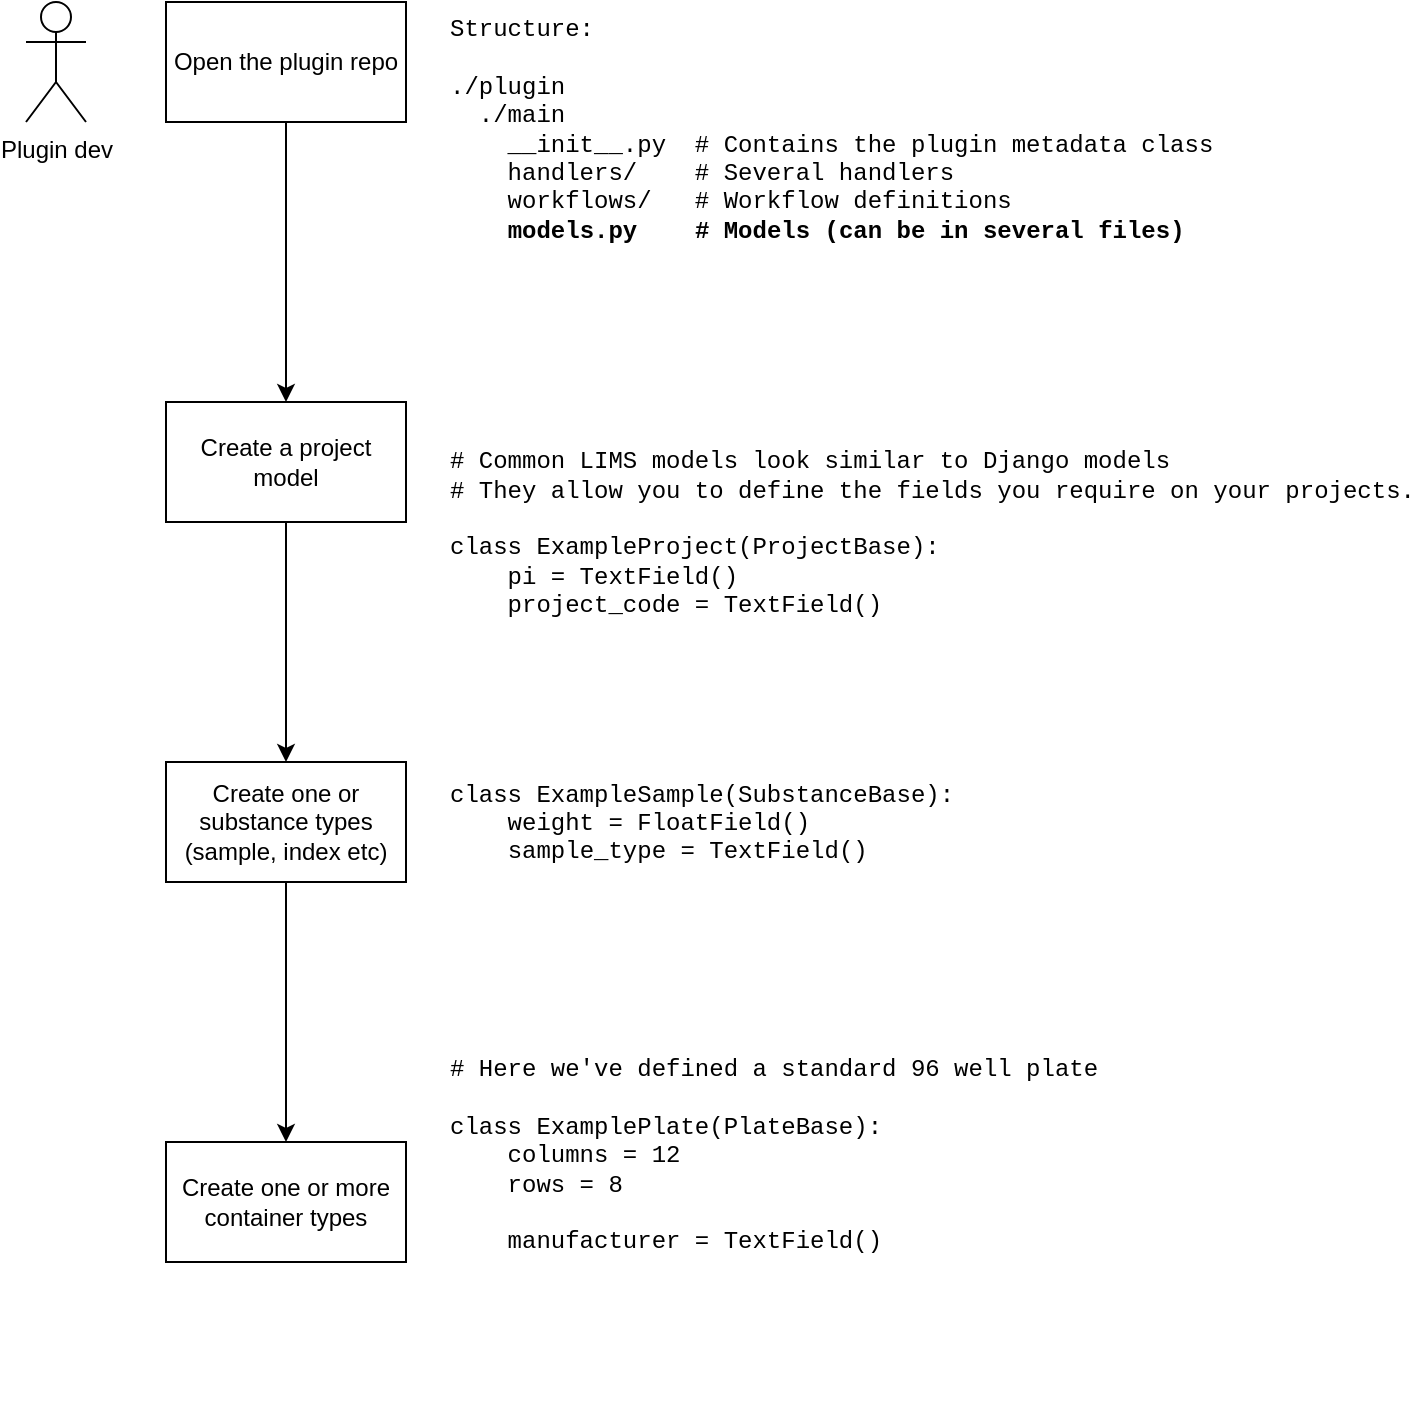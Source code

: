 <mxfile version="13.6.2" type="device"><diagram id="qMWBocX8kXoOtiCm-k0I" name="Page-1"><mxGraphModel dx="1355" dy="945" grid="1" gridSize="10" guides="1" tooltips="1" connect="1" arrows="1" fold="1" page="1" pageScale="1" pageWidth="850" pageHeight="1100" math="0" shadow="0"><root><mxCell id="0"/><mxCell id="1" parent="0"/><mxCell id="PJsShsK6a5L-P8EKnPlA-3" value="" style="edgeStyle=orthogonalEdgeStyle;rounded=0;orthogonalLoop=1;jettySize=auto;html=1;" edge="1" parent="1" source="t5SIHBZv7TV5CzDyhNmr-1" target="PJsShsK6a5L-P8EKnPlA-2"><mxGeometry relative="1" as="geometry"/></mxCell><mxCell id="t5SIHBZv7TV5CzDyhNmr-1" value="Open the plugin repo" style="rounded=0;whiteSpace=wrap;html=1;" parent="1" vertex="1"><mxGeometry x="140" y="40" width="120" height="60" as="geometry"/></mxCell><mxCell id="t5SIHBZv7TV5CzDyhNmr-2" value="Plugin dev" style="shape=umlActor;verticalLabelPosition=bottom;verticalAlign=top;html=1;outlineConnect=0;" parent="1" vertex="1"><mxGeometry x="70" y="40" width="30" height="60" as="geometry"/></mxCell><mxCell id="PJsShsK6a5L-P8EKnPlA-1" value="Structure:&lt;br&gt;&lt;br&gt;./plugin&lt;br&gt;&amp;nbsp; ./main&lt;br&gt;&amp;nbsp; &amp;nbsp; __init__.py&amp;nbsp; # Contains the plugin metadata class&lt;br&gt;&amp;nbsp; &amp;nbsp; handlers/&amp;nbsp; &amp;nbsp; # Several handlers&lt;br&gt;&amp;nbsp; &amp;nbsp; workflows/&amp;nbsp; &amp;nbsp;# Workflow definitions&lt;br&gt;&amp;nbsp; &amp;nbsp; &lt;b&gt;models.py&lt;/b&gt;&amp;nbsp; &amp;nbsp; &lt;b&gt;# Models (can be in several files)&lt;/b&gt;" style="rounded=1;whiteSpace=wrap;html=1;align=left;strokeColor=none;verticalAlign=top;fontFamily=Courier New;" vertex="1" parent="1"><mxGeometry x="280" y="40" width="490" height="150" as="geometry"/></mxCell><mxCell id="PJsShsK6a5L-P8EKnPlA-6" value="" style="edgeStyle=orthogonalEdgeStyle;rounded=0;orthogonalLoop=1;jettySize=auto;html=1;" edge="1" parent="1" source="PJsShsK6a5L-P8EKnPlA-2" target="PJsShsK6a5L-P8EKnPlA-5"><mxGeometry relative="1" as="geometry"/></mxCell><mxCell id="PJsShsK6a5L-P8EKnPlA-2" value="Create a project model" style="whiteSpace=wrap;html=1;rounded=0;" vertex="1" parent="1"><mxGeometry x="140" y="240" width="120" height="60" as="geometry"/></mxCell><mxCell id="PJsShsK6a5L-P8EKnPlA-4" value="&lt;div&gt;&lt;font color=&quot;rgba(0, 0, 0, 0)&quot; face=&quot;monospace&quot;&gt;&lt;span style=&quot;font-size: 0px&quot;&gt;class ExampleProject(ProjectBase):&lt;/span&gt;&lt;/font&gt;&lt;/div&gt;&lt;div&gt;&lt;font color=&quot;rgba(0, 0, 0, 0)&quot; face=&quot;monospace&quot;&gt;&lt;span style=&quot;font-size: 0px&quot;&gt;&amp;nbsp; &amp;nbsp; pi = TextField(&quot;pi&quot;)&lt;/span&gt;&lt;/font&gt;&lt;/div&gt;&lt;div&gt;&lt;font color=&quot;rgba(0, 0, 0, 0)&quot; face=&quot;monospace&quot;&gt;&lt;span style=&quot;font-size: 0px&quot;&gt;&amp;nbsp; &amp;nbsp; project_code = TextField(&quot;project_code&quot;)&lt;/span&gt;&lt;/font&gt;&lt;/div&gt;&lt;div&gt;&lt;div&gt;# Common LIMS models look similar to Django models&lt;/div&gt;&lt;div&gt;# They allow you to define the fields you require on your projects.&lt;/div&gt;&lt;div&gt;&lt;br&gt;&lt;/div&gt;&lt;div&gt;class ExampleProject(ProjectBase):&lt;/div&gt;&lt;div&gt;&amp;nbsp; &amp;nbsp; pi = TextField()&lt;/div&gt;&lt;div&gt;&amp;nbsp; &amp;nbsp; project_code = TextField()&lt;/div&gt;&lt;div&gt;&lt;br&gt;&lt;/div&gt;&lt;/div&gt;" style="rounded=1;whiteSpace=wrap;html=1;align=left;strokeColor=none;verticalAlign=top;fontFamily=Courier New;" vertex="1" parent="1"><mxGeometry x="280" y="210" width="490" height="120" as="geometry"/></mxCell><mxCell id="PJsShsK6a5L-P8EKnPlA-10" value="" style="edgeStyle=orthogonalEdgeStyle;rounded=0;orthogonalLoop=1;jettySize=auto;html=1;" edge="1" parent="1" source="PJsShsK6a5L-P8EKnPlA-5" target="PJsShsK6a5L-P8EKnPlA-9"><mxGeometry relative="1" as="geometry"/></mxCell><mxCell id="PJsShsK6a5L-P8EKnPlA-5" value="Create one or substance types (sample, index etc)" style="whiteSpace=wrap;html=1;rounded=0;" vertex="1" parent="1"><mxGeometry x="140" y="420" width="120" height="60" as="geometry"/></mxCell><mxCell id="PJsShsK6a5L-P8EKnPlA-8" value="&lt;div&gt;&lt;font color=&quot;rgba(0, 0, 0, 0)&quot; face=&quot;monospace&quot;&gt;&lt;span style=&quot;font-size: 0px&quot;&gt;class ExampleSample(SubstanceBase):&lt;/span&gt;&lt;/font&gt;&lt;/div&gt;&lt;div&gt;&lt;font color=&quot;rgba(0, 0, 0, 0)&quot; face=&quot;monospace&quot;&gt;&lt;span style=&quot;font-size: 0px&quot;&gt;&amp;nbsp; &amp;nbsp; moxy = FloatField(&quot;moxy&quot;)&lt;/span&gt;&lt;/font&gt;&lt;/div&gt;&lt;div&gt;&lt;font color=&quot;rgba(0, 0, 0, 0)&quot; face=&quot;monospace&quot;&gt;&lt;span style=&quot;font-size: 0px&quot;&gt;&amp;nbsp; &amp;nbsp; cool = FloatField(&quot;cool&quot;)&lt;/span&gt;&lt;/font&gt;&lt;/div&gt;&lt;div&gt;&lt;font color=&quot;rgba(0, 0, 0, 0)&quot; face=&quot;monospace&quot;&gt;&lt;span style=&quot;font-size: 0px&quot;&gt;&amp;nbsp; &amp;nbsp; erudite = FloatField(&quot;erudite&quot;)&lt;/span&gt;&lt;/font&gt;&lt;/div&gt;&lt;div&gt;&lt;font color=&quot;rgba(0, 0, 0, 0)&quot; face=&quot;monospace&quot;&gt;&lt;span style=&quot;font-size: 0px&quot;&gt;&amp;nbsp; &amp;nbsp; sample_type = TextField(&quot;sample &lt;/span&gt;&lt;/font&gt;&lt;span&gt;class ExampleSample(SubstanceBase):&lt;/span&gt;&lt;/div&gt;&lt;div&gt;&lt;div&gt;&amp;nbsp; &amp;nbsp; weight = FloatField()&lt;/div&gt;&lt;div&gt;&amp;nbsp; &amp;nbsp;&amp;nbsp;&lt;span&gt;sample_type = TextField()&lt;/span&gt;&lt;/div&gt;&lt;div&gt;&lt;br&gt;&lt;br&gt;&lt;/div&gt;&lt;/div&gt;" style="rounded=1;whiteSpace=wrap;html=1;align=left;strokeColor=none;verticalAlign=top;fontFamily=Courier New;arcSize=25;" vertex="1" parent="1"><mxGeometry x="280" y="360" width="490" height="180" as="geometry"/></mxCell><mxCell id="PJsShsK6a5L-P8EKnPlA-9" value="Create one or more container types" style="whiteSpace=wrap;html=1;rounded=0;" vertex="1" parent="1"><mxGeometry x="140" y="610" width="120" height="60" as="geometry"/></mxCell><mxCell id="PJsShsK6a5L-P8EKnPlA-11" value="&lt;div&gt;&lt;div&gt;# Here we've defined a standard 96 well plate&lt;/div&gt;&lt;div&gt;&lt;br&gt;class ExamplePlate(PlateBase):&lt;/div&gt;&lt;div&gt;&amp;nbsp; &amp;nbsp; columns = 12&lt;/div&gt;&lt;div&gt;&amp;nbsp; &amp;nbsp; rows = 8&lt;/div&gt;&lt;div&gt;&lt;br&gt;&lt;/div&gt;&lt;div&gt;&amp;nbsp; &amp;nbsp; manufacturer = TextField()&lt;/div&gt;&lt;div&gt;&lt;br&gt;&lt;/div&gt;&lt;/div&gt;" style="rounded=1;whiteSpace=wrap;html=1;align=left;strokeColor=none;verticalAlign=top;fontFamily=Courier New;arcSize=25;" vertex="1" parent="1"><mxGeometry x="280" y="560" width="490" height="180" as="geometry"/></mxCell></root></mxGraphModel></diagram></mxfile>